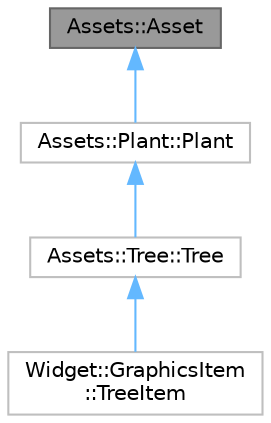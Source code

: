 digraph "Assets::Asset"
{
 // LATEX_PDF_SIZE
  bgcolor="transparent";
  edge [fontname=Helvetica,fontsize=10,labelfontname=Helvetica,labelfontsize=10];
  node [fontname=Helvetica,fontsize=10,shape=box,height=0.2,width=0.4];
  Node1 [label="Assets::Asset",height=0.2,width=0.4,color="gray40", fillcolor="grey60", style="filled", fontcolor="black",tooltip=" "];
  Node1 -> Node2 [dir="back",color="steelblue1",style="solid"];
  Node2 [label="Assets::Plant::Plant",height=0.2,width=0.4,color="grey75", fillcolor="white", style="filled",URL="$class_assets_1_1_plant_1_1_plant.html",tooltip=" "];
  Node2 -> Node3 [dir="back",color="steelblue1",style="solid"];
  Node3 [label="Assets::Tree::Tree",height=0.2,width=0.4,color="grey75", fillcolor="white", style="filled",URL="$class_assets_1_1_tree_1_1_tree.html",tooltip=" "];
  Node3 -> Node4 [dir="back",color="steelblue1",style="solid"];
  Node4 [label="Widget::GraphicsItem\l::TreeItem",height=0.2,width=0.4,color="grey75", fillcolor="white", style="filled",URL="$class_widget_1_1_graphics_item_1_1_tree_item.html",tooltip=" "];
}
